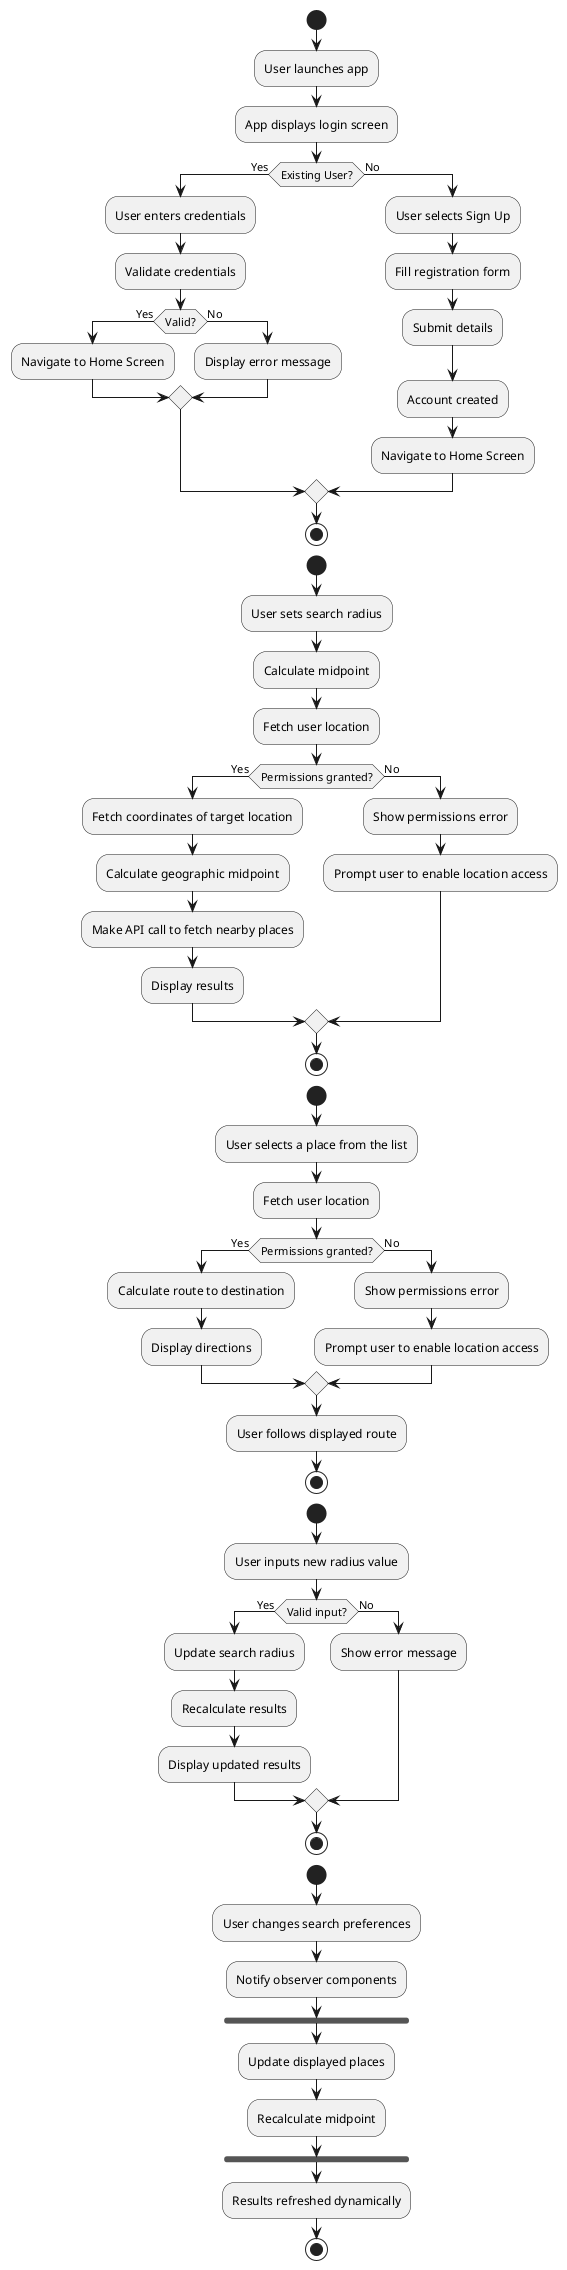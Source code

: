 @startuml

' Diagram 1: User Logging into the App
start
:User launches app;
:App displays login screen;
if (Existing User?) then (Yes)
  :User enters credentials;
  :Validate credentials;
  if (Valid?) then (Yes)
    :Navigate to Home Screen;
  else (No)
    :Display error message;
  endif
else (No)
  :User selects Sign Up;
  :Fill registration form;
  :Submit details;
  :Account created;
  :Navigate to Home Screen;
endif
stop

' Diagram 2: Fetching Nearby Places Based on Midpoint
start
:User sets search radius;
:Calculate midpoint;
:Fetch user location;
if (Permissions granted?) then (Yes)
  :Fetch coordinates of target location;
  :Calculate geographic midpoint;
  :Make API call to fetch nearby places;
  :Display results;
else (No)
  :Show permissions error;
  :Prompt user to enable location access;
endif
stop

' Diagram 3: Navigating to a Selected Place
start
:User selects a place from the list;
:Fetch user location;
if (Permissions granted?) then (Yes)
  :Calculate route to destination;
  :Display directions;
else (No)
  :Show permissions error;
  :Prompt user to enable location access;
endif
:User follows displayed route;
stop

' Diagram 4: Adjusting Search Radius
start
:User inputs new radius value;
if (Valid input?) then (Yes)
  :Update search radius;
  :Recalculate results;
  :Display updated results;
else (No)
  :Show error message;
endif
stop

' Diagram 5: Observer Pattern - Dynamic Updates
start
:User changes search preferences;
:Notify observer components;
fork
  :Update displayed places;
  :Recalculate midpoint;
end fork
:Results refreshed dynamically;
stop

@enduml